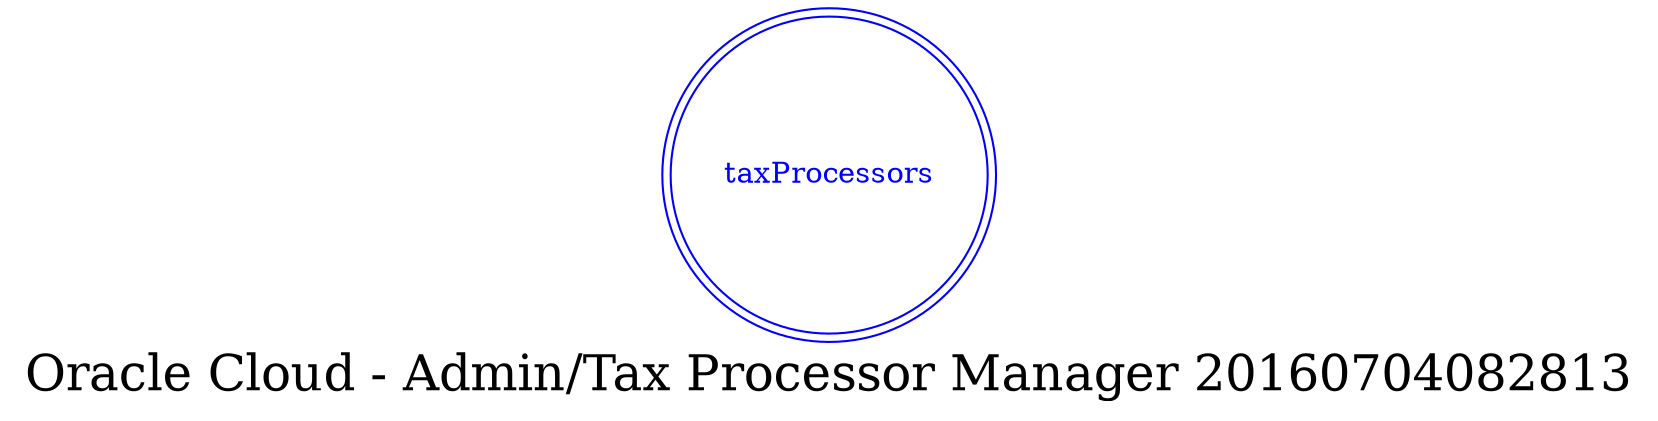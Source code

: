 digraph LexiconGraph {
graph[label="Oracle Cloud - Admin/Tax Processor Manager 20160704082813", fontsize=24]
splines=true
"taxProcessors" [color=blue, fontcolor=blue, shape=doublecircle]
}
